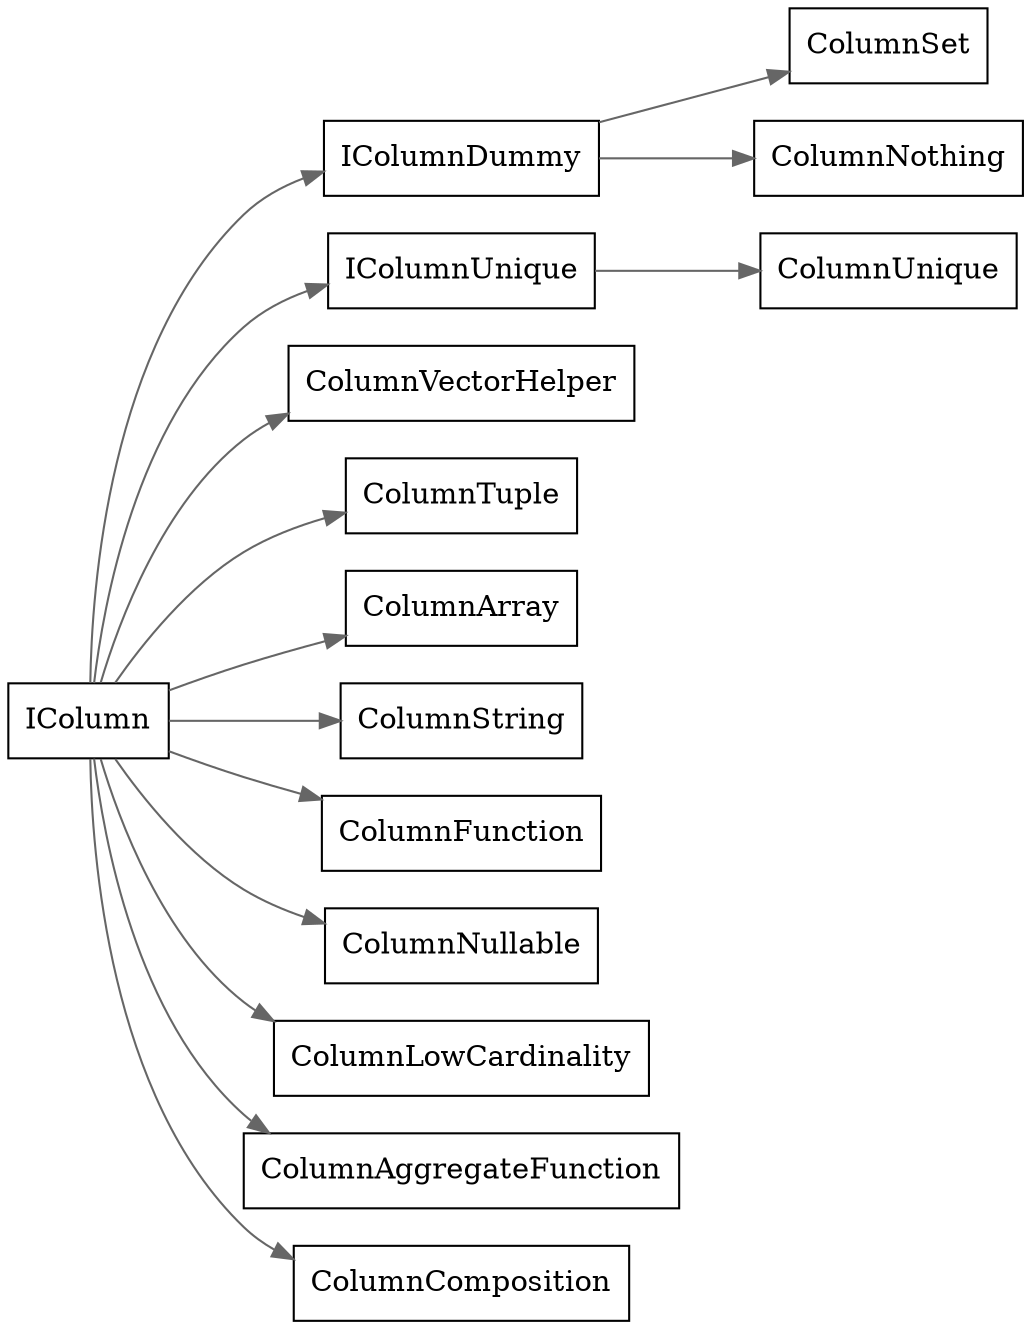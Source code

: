digraph icolumn {
  node[shape=box];
  edge[color=gray40];
  newrank=true;
  rankdir=LR;
  IColumn[
    shape="record";
    label="{{
      IColumn
    }}";
  ];
  IColumn -> {
    IColumnDummy;
    IColumnUnique;
    ColumnVectorHelper;
    ColumnTuple;
    ColumnArray;
    ColumnString;
    ColumnFunction;
    ColumnNullable;
    ColumnLowCardinality;
    ColumnAggregateFunction;
    ColumnComposition;
  }
  IColumnUnique -> ColumnUnique;
  IColumnDummy -> ColumnSet;
  IColumnDummy -> ColumnNothing;
}
